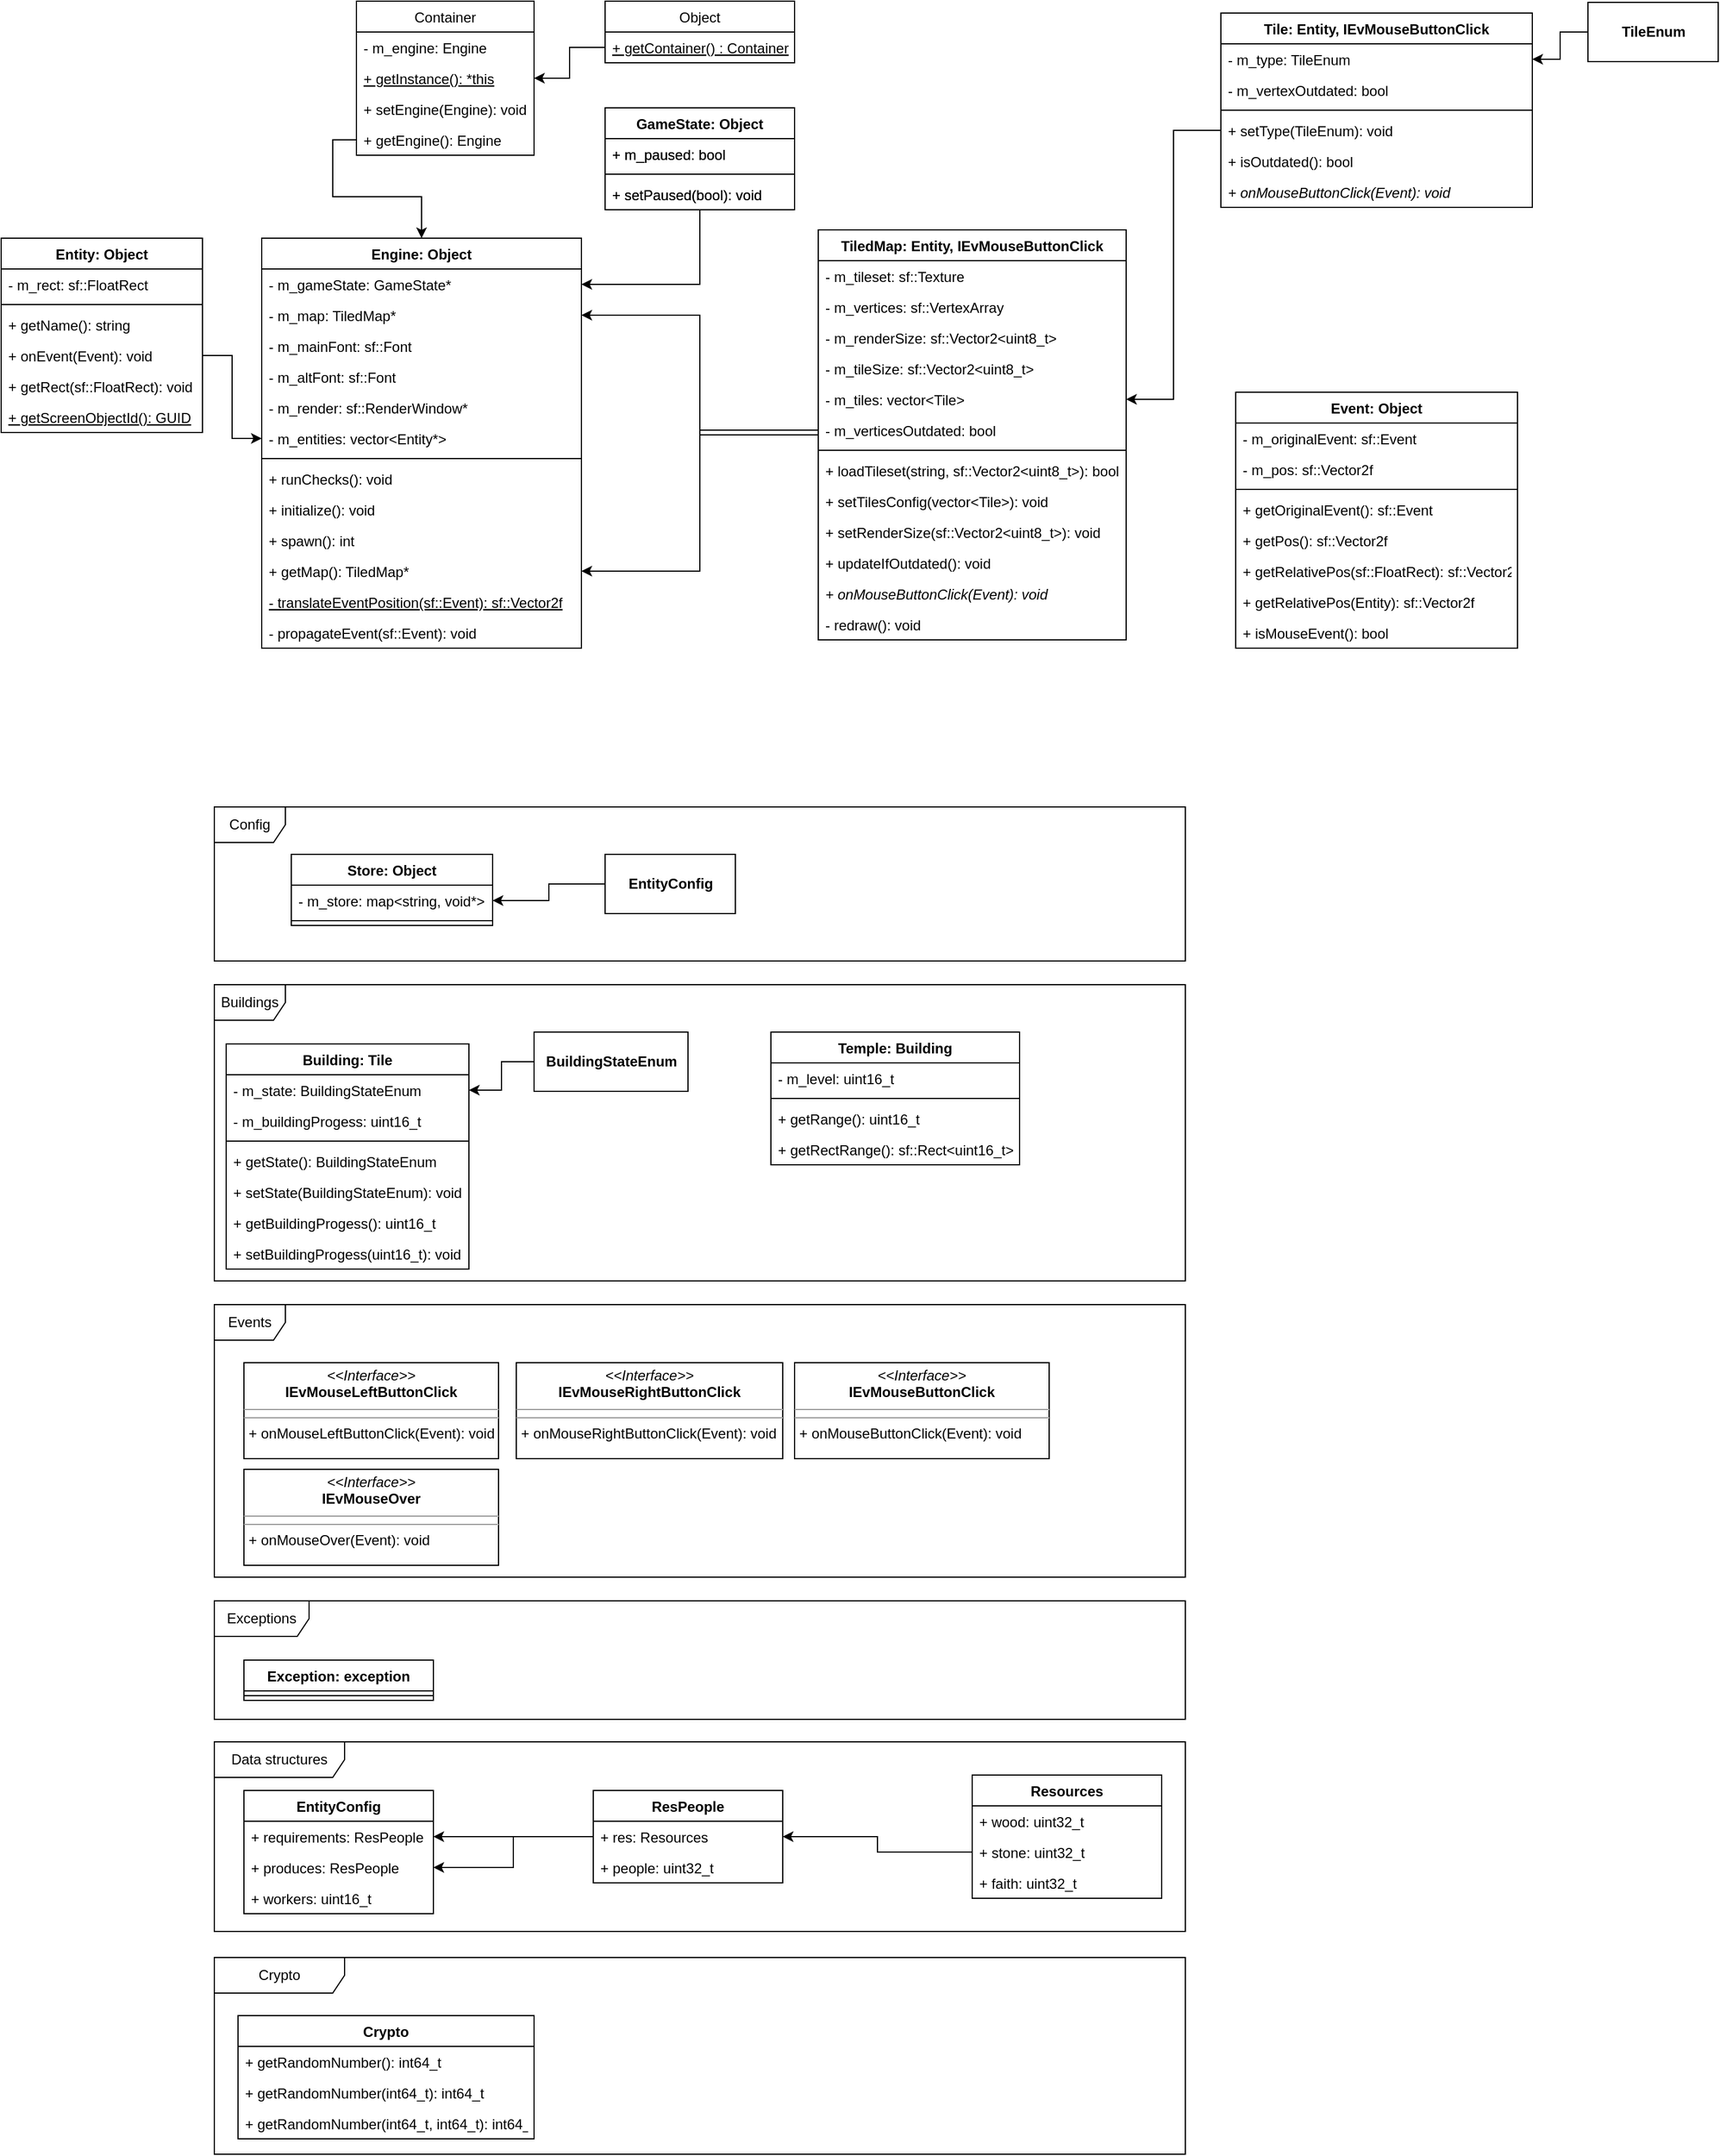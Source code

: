 <mxfile version="13.0.3" type="device"><diagram id="be68WJlmNhID2xN9GZZJ" name="Page-1"><mxGraphModel dx="2048" dy="714" grid="1" gridSize="10" guides="1" tooltips="1" connect="1" arrows="1" fold="1" page="1" pageScale="1" pageWidth="827" pageHeight="1169" math="0" shadow="0"><root><mxCell id="QJHLIfY952PUfhF2oaxG-0"/><mxCell id="QJHLIfY952PUfhF2oaxG-1" parent="QJHLIfY952PUfhF2oaxG-0"/><mxCell id="mEMcGIEEyHtBo-22ZitF-0" value="Object" style="swimlane;fontStyle=0;childLayout=stackLayout;horizontal=1;startSize=26;fillColor=none;horizontalStack=0;resizeParent=1;resizeParentMax=0;resizeLast=0;collapsible=1;marginBottom=0;" parent="QJHLIfY952PUfhF2oaxG-1" vertex="1"><mxGeometry x="330" y="20" width="160" height="52" as="geometry"/></mxCell><mxCell id="mEMcGIEEyHtBo-22ZitF-1" value="+ getContainer() : Container" style="text;strokeColor=none;fillColor=none;align=left;verticalAlign=top;spacingLeft=4;spacingRight=4;overflow=hidden;rotatable=0;points=[[0,0.5],[1,0.5]];portConstraint=eastwest;fontStyle=4" parent="mEMcGIEEyHtBo-22ZitF-0" vertex="1"><mxGeometry y="26" width="160" height="26" as="geometry"/></mxCell><mxCell id="mEMcGIEEyHtBo-22ZitF-5" value="Container" style="swimlane;fontStyle=0;childLayout=stackLayout;horizontal=1;startSize=26;fillColor=none;horizontalStack=0;resizeParent=1;resizeParentMax=0;resizeLast=0;collapsible=1;marginBottom=0;" parent="QJHLIfY952PUfhF2oaxG-1" vertex="1"><mxGeometry x="120" y="20" width="150" height="130" as="geometry"/></mxCell><mxCell id="mEMcGIEEyHtBo-22ZitF-8" value="- m_engine: Engine" style="text;strokeColor=none;fillColor=none;align=left;verticalAlign=top;spacingLeft=4;spacingRight=4;overflow=hidden;rotatable=0;points=[[0,0.5],[1,0.5]];portConstraint=eastwest;" parent="mEMcGIEEyHtBo-22ZitF-5" vertex="1"><mxGeometry y="26" width="150" height="26" as="geometry"/></mxCell><mxCell id="mEMcGIEEyHtBo-22ZitF-6" value="+ getInstance(): *this" style="text;strokeColor=none;fillColor=none;align=left;verticalAlign=top;spacingLeft=4;spacingRight=4;overflow=hidden;rotatable=0;points=[[0,0.5],[1,0.5]];portConstraint=eastwest;fontStyle=4" parent="mEMcGIEEyHtBo-22ZitF-5" vertex="1"><mxGeometry y="52" width="150" height="26" as="geometry"/></mxCell><mxCell id="mEMcGIEEyHtBo-22ZitF-11" value="+ setEngine(Engine): void" style="text;strokeColor=none;fillColor=none;align=left;verticalAlign=top;spacingLeft=4;spacingRight=4;overflow=hidden;rotatable=0;points=[[0,0.5],[1,0.5]];portConstraint=eastwest;" parent="mEMcGIEEyHtBo-22ZitF-5" vertex="1"><mxGeometry y="78" width="150" height="26" as="geometry"/></mxCell><mxCell id="mEMcGIEEyHtBo-22ZitF-12" value="+ getEngine(): Engine" style="text;strokeColor=none;fillColor=none;align=left;verticalAlign=top;spacingLeft=4;spacingRight=4;overflow=hidden;rotatable=0;points=[[0,0.5],[1,0.5]];portConstraint=eastwest;" parent="mEMcGIEEyHtBo-22ZitF-5" vertex="1"><mxGeometry y="104" width="150" height="26" as="geometry"/></mxCell><mxCell id="mEMcGIEEyHtBo-22ZitF-15" style="edgeStyle=orthogonalEdgeStyle;rounded=0;orthogonalLoop=1;jettySize=auto;html=1;" parent="QJHLIfY952PUfhF2oaxG-1" source="mEMcGIEEyHtBo-22ZitF-1" target="mEMcGIEEyHtBo-22ZitF-5" edge="1"><mxGeometry relative="1" as="geometry"/></mxCell><mxCell id="mEMcGIEEyHtBo-22ZitF-20" value="Engine: Object&#10;" style="swimlane;fontStyle=1;align=center;verticalAlign=top;childLayout=stackLayout;horizontal=1;startSize=26;horizontalStack=0;resizeParent=1;resizeParentMax=0;resizeLast=0;collapsible=1;marginBottom=0;" parent="QJHLIfY952PUfhF2oaxG-1" vertex="1"><mxGeometry x="40" y="220" width="270" height="346" as="geometry"><mxRectangle x="40" y="220" width="120" height="26" as="alternateBounds"/></mxGeometry></mxCell><mxCell id="mEMcGIEEyHtBo-22ZitF-21" value="- m_gameState: GameState*" style="text;strokeColor=none;fillColor=none;align=left;verticalAlign=top;spacingLeft=4;spacingRight=4;overflow=hidden;rotatable=0;points=[[0,0.5],[1,0.5]];portConstraint=eastwest;" parent="mEMcGIEEyHtBo-22ZitF-20" vertex="1"><mxGeometry y="26" width="270" height="26" as="geometry"/></mxCell><mxCell id="mEMcGIEEyHtBo-22ZitF-24" value="- m_map: TiledMap*" style="text;strokeColor=none;fillColor=none;align=left;verticalAlign=top;spacingLeft=4;spacingRight=4;overflow=hidden;rotatable=0;points=[[0,0.5],[1,0.5]];portConstraint=eastwest;" parent="mEMcGIEEyHtBo-22ZitF-20" vertex="1"><mxGeometry y="52" width="270" height="26" as="geometry"/></mxCell><mxCell id="mEMcGIEEyHtBo-22ZitF-25" value="- m_mainFont: sf::Font" style="text;strokeColor=none;fillColor=none;align=left;verticalAlign=top;spacingLeft=4;spacingRight=4;overflow=hidden;rotatable=0;points=[[0,0.5],[1,0.5]];portConstraint=eastwest;" parent="mEMcGIEEyHtBo-22ZitF-20" vertex="1"><mxGeometry y="78" width="270" height="26" as="geometry"/></mxCell><mxCell id="mEMcGIEEyHtBo-22ZitF-27" value="- m_altFont: sf::Font" style="text;strokeColor=none;fillColor=none;align=left;verticalAlign=top;spacingLeft=4;spacingRight=4;overflow=hidden;rotatable=0;points=[[0,0.5],[1,0.5]];portConstraint=eastwest;" parent="mEMcGIEEyHtBo-22ZitF-20" vertex="1"><mxGeometry y="104" width="270" height="26" as="geometry"/></mxCell><mxCell id="mEMcGIEEyHtBo-22ZitF-26" value="- m_render: sf::RenderWindow*" style="text;strokeColor=none;fillColor=none;align=left;verticalAlign=top;spacingLeft=4;spacingRight=4;overflow=hidden;rotatable=0;points=[[0,0.5],[1,0.5]];portConstraint=eastwest;" parent="mEMcGIEEyHtBo-22ZitF-20" vertex="1"><mxGeometry y="130" width="270" height="26" as="geometry"/></mxCell><mxCell id="mEMcGIEEyHtBo-22ZitF-28" value="- m_entities: vector&lt;Entity*&gt;" style="text;strokeColor=none;fillColor=none;align=left;verticalAlign=top;spacingLeft=4;spacingRight=4;overflow=hidden;rotatable=0;points=[[0,0.5],[1,0.5]];portConstraint=eastwest;" parent="mEMcGIEEyHtBo-22ZitF-20" vertex="1"><mxGeometry y="156" width="270" height="26" as="geometry"/></mxCell><mxCell id="mEMcGIEEyHtBo-22ZitF-22" value="" style="line;strokeWidth=1;fillColor=none;align=left;verticalAlign=middle;spacingTop=-1;spacingLeft=3;spacingRight=3;rotatable=0;labelPosition=right;points=[];portConstraint=eastwest;" parent="mEMcGIEEyHtBo-22ZitF-20" vertex="1"><mxGeometry y="182" width="270" height="8" as="geometry"/></mxCell><mxCell id="mEMcGIEEyHtBo-22ZitF-23" value="+ runChecks(): void" style="text;strokeColor=none;fillColor=none;align=left;verticalAlign=top;spacingLeft=4;spacingRight=4;overflow=hidden;rotatable=0;points=[[0,0.5],[1,0.5]];portConstraint=eastwest;" parent="mEMcGIEEyHtBo-22ZitF-20" vertex="1"><mxGeometry y="190" width="270" height="26" as="geometry"/></mxCell><mxCell id="mEMcGIEEyHtBo-22ZitF-29" value="+ initialize(): void" style="text;strokeColor=none;fillColor=none;align=left;verticalAlign=top;spacingLeft=4;spacingRight=4;overflow=hidden;rotatable=0;points=[[0,0.5],[1,0.5]];portConstraint=eastwest;" parent="mEMcGIEEyHtBo-22ZitF-20" vertex="1"><mxGeometry y="216" width="270" height="26" as="geometry"/></mxCell><mxCell id="mEMcGIEEyHtBo-22ZitF-30" value="+ spawn(): int" style="text;strokeColor=none;fillColor=none;align=left;verticalAlign=top;spacingLeft=4;spacingRight=4;overflow=hidden;rotatable=0;points=[[0,0.5],[1,0.5]];portConstraint=eastwest;" parent="mEMcGIEEyHtBo-22ZitF-20" vertex="1"><mxGeometry y="242" width="270" height="26" as="geometry"/></mxCell><mxCell id="mEMcGIEEyHtBo-22ZitF-31" value="+ getMap(): TiledMap*" style="text;strokeColor=none;fillColor=none;align=left;verticalAlign=top;spacingLeft=4;spacingRight=4;overflow=hidden;rotatable=0;points=[[0,0.5],[1,0.5]];portConstraint=eastwest;" parent="mEMcGIEEyHtBo-22ZitF-20" vertex="1"><mxGeometry y="268" width="270" height="26" as="geometry"/></mxCell><mxCell id="mEMcGIEEyHtBo-22ZitF-33" value="- translateEventPosition(sf::Event): sf::Vector2f" style="text;strokeColor=none;fillColor=none;align=left;verticalAlign=top;spacingLeft=4;spacingRight=4;overflow=hidden;rotatable=0;points=[[0,0.5],[1,0.5]];portConstraint=eastwest;fontStyle=4" parent="mEMcGIEEyHtBo-22ZitF-20" vertex="1"><mxGeometry y="294" width="270" height="26" as="geometry"/></mxCell><mxCell id="mEMcGIEEyHtBo-22ZitF-32" value="- propagateEvent(sf::Event): void" style="text;strokeColor=none;fillColor=none;align=left;verticalAlign=top;spacingLeft=4;spacingRight=4;overflow=hidden;rotatable=0;points=[[0,0.5],[1,0.5]];portConstraint=eastwest;" parent="mEMcGIEEyHtBo-22ZitF-20" vertex="1"><mxGeometry y="320" width="270" height="26" as="geometry"/></mxCell><mxCell id="mEMcGIEEyHtBo-22ZitF-35" style="edgeStyle=orthogonalEdgeStyle;rounded=0;orthogonalLoop=1;jettySize=auto;html=1;" parent="QJHLIfY952PUfhF2oaxG-1" source="mEMcGIEEyHtBo-22ZitF-12" target="mEMcGIEEyHtBo-22ZitF-20" edge="1"><mxGeometry relative="1" as="geometry"/></mxCell><mxCell id="mEMcGIEEyHtBo-22ZitF-41" style="edgeStyle=orthogonalEdgeStyle;rounded=0;orthogonalLoop=1;jettySize=auto;html=1;" parent="QJHLIfY952PUfhF2oaxG-1" source="mEMcGIEEyHtBo-22ZitF-37" target="mEMcGIEEyHtBo-22ZitF-21" edge="1"><mxGeometry relative="1" as="geometry"/></mxCell><mxCell id="mEMcGIEEyHtBo-22ZitF-37" value="GameState: Object" style="swimlane;fontStyle=1;align=center;verticalAlign=top;childLayout=stackLayout;horizontal=1;startSize=26;horizontalStack=0;resizeParent=1;resizeParentMax=0;resizeLast=0;collapsible=1;marginBottom=0;" parent="QJHLIfY952PUfhF2oaxG-1" vertex="1"><mxGeometry x="330" y="110" width="160" height="86" as="geometry"/></mxCell><mxCell id="mEMcGIEEyHtBo-22ZitF-38" value="+ m_paused: bool" style="text;strokeColor=none;fillColor=none;align=left;verticalAlign=top;spacingLeft=4;spacingRight=4;overflow=hidden;rotatable=0;points=[[0,0.5],[1,0.5]];portConstraint=eastwest;" parent="mEMcGIEEyHtBo-22ZitF-37" vertex="1"><mxGeometry y="26" width="160" height="26" as="geometry"/></mxCell><mxCell id="mEMcGIEEyHtBo-22ZitF-39" value="" style="line;strokeWidth=1;fillColor=none;align=left;verticalAlign=middle;spacingTop=-1;spacingLeft=3;spacingRight=3;rotatable=0;labelPosition=right;points=[];portConstraint=eastwest;" parent="mEMcGIEEyHtBo-22ZitF-37" vertex="1"><mxGeometry y="52" width="160" height="8" as="geometry"/></mxCell><mxCell id="mEMcGIEEyHtBo-22ZitF-40" value="+ setPaused(bool): void" style="text;strokeColor=none;fillColor=none;align=left;verticalAlign=top;spacingLeft=4;spacingRight=4;overflow=hidden;rotatable=0;points=[[0,0.5],[1,0.5]];portConstraint=eastwest;" parent="mEMcGIEEyHtBo-22ZitF-37" vertex="1"><mxGeometry y="60" width="160" height="26" as="geometry"/></mxCell><mxCell id="mEMcGIEEyHtBo-22ZitF-63" style="edgeStyle=orthogonalEdgeStyle;rounded=0;orthogonalLoop=1;jettySize=auto;html=1;" parent="QJHLIfY952PUfhF2oaxG-1" source="mEMcGIEEyHtBo-22ZitF-46" target="mEMcGIEEyHtBo-22ZitF-24" edge="1"><mxGeometry relative="1" as="geometry"/></mxCell><mxCell id="mEMcGIEEyHtBo-22ZitF-46" value="TiledMap: Entity, IEvMouseButtonClick" style="swimlane;fontStyle=1;align=center;verticalAlign=top;childLayout=stackLayout;horizontal=1;startSize=26;horizontalStack=0;resizeParent=1;resizeParentMax=0;resizeLast=0;collapsible=1;marginBottom=0;" parent="QJHLIfY952PUfhF2oaxG-1" vertex="1"><mxGeometry x="510" y="213" width="260" height="346" as="geometry"/></mxCell><mxCell id="mEMcGIEEyHtBo-22ZitF-47" value="- m_tileset: sf::Texture" style="text;strokeColor=none;fillColor=none;align=left;verticalAlign=top;spacingLeft=4;spacingRight=4;overflow=hidden;rotatable=0;points=[[0,0.5],[1,0.5]];portConstraint=eastwest;" parent="mEMcGIEEyHtBo-22ZitF-46" vertex="1"><mxGeometry y="26" width="260" height="26" as="geometry"/></mxCell><mxCell id="mEMcGIEEyHtBo-22ZitF-50" value="- m_vertices: sf::VertexArray" style="text;strokeColor=none;fillColor=none;align=left;verticalAlign=top;spacingLeft=4;spacingRight=4;overflow=hidden;rotatable=0;points=[[0,0.5],[1,0.5]];portConstraint=eastwest;" parent="mEMcGIEEyHtBo-22ZitF-46" vertex="1"><mxGeometry y="52" width="260" height="26" as="geometry"/></mxCell><mxCell id="mEMcGIEEyHtBo-22ZitF-51" value="- m_renderSize: sf::Vector2&lt;uint8_t&gt;" style="text;strokeColor=none;fillColor=none;align=left;verticalAlign=top;spacingLeft=4;spacingRight=4;overflow=hidden;rotatable=0;points=[[0,0.5],[1,0.5]];portConstraint=eastwest;" parent="mEMcGIEEyHtBo-22ZitF-46" vertex="1"><mxGeometry y="78" width="260" height="26" as="geometry"/></mxCell><mxCell id="mEMcGIEEyHtBo-22ZitF-52" value="- m_tileSize: sf::Vector2&lt;uint8_t&gt;" style="text;strokeColor=none;fillColor=none;align=left;verticalAlign=top;spacingLeft=4;spacingRight=4;overflow=hidden;rotatable=0;points=[[0,0.5],[1,0.5]];portConstraint=eastwest;" parent="mEMcGIEEyHtBo-22ZitF-46" vertex="1"><mxGeometry y="104" width="260" height="26" as="geometry"/></mxCell><mxCell id="mEMcGIEEyHtBo-22ZitF-53" value="- m_tiles: vector&lt;Tile&gt;" style="text;strokeColor=none;fillColor=none;align=left;verticalAlign=top;spacingLeft=4;spacingRight=4;overflow=hidden;rotatable=0;points=[[0,0.5],[1,0.5]];portConstraint=eastwest;" parent="mEMcGIEEyHtBo-22ZitF-46" vertex="1"><mxGeometry y="130" width="260" height="26" as="geometry"/></mxCell><mxCell id="mEMcGIEEyHtBo-22ZitF-54" value="- m_verticesOutdated: bool" style="text;strokeColor=none;fillColor=none;align=left;verticalAlign=top;spacingLeft=4;spacingRight=4;overflow=hidden;rotatable=0;points=[[0,0.5],[1,0.5]];portConstraint=eastwest;" parent="mEMcGIEEyHtBo-22ZitF-46" vertex="1"><mxGeometry y="156" width="260" height="26" as="geometry"/></mxCell><mxCell id="mEMcGIEEyHtBo-22ZitF-48" value="" style="line;strokeWidth=1;fillColor=none;align=left;verticalAlign=middle;spacingTop=-1;spacingLeft=3;spacingRight=3;rotatable=0;labelPosition=right;points=[];portConstraint=eastwest;" parent="mEMcGIEEyHtBo-22ZitF-46" vertex="1"><mxGeometry y="182" width="260" height="8" as="geometry"/></mxCell><mxCell id="mEMcGIEEyHtBo-22ZitF-49" value="+ loadTileset(string, sf::Vector2&lt;uint8_t&gt;): bool " style="text;strokeColor=none;fillColor=none;align=left;verticalAlign=top;spacingLeft=4;spacingRight=4;overflow=hidden;rotatable=0;points=[[0,0.5],[1,0.5]];portConstraint=eastwest;" parent="mEMcGIEEyHtBo-22ZitF-46" vertex="1"><mxGeometry y="190" width="260" height="26" as="geometry"/></mxCell><mxCell id="mEMcGIEEyHtBo-22ZitF-55" value="+ setTilesConfig(vector&lt;Tile&gt;): void" style="text;strokeColor=none;fillColor=none;align=left;verticalAlign=top;spacingLeft=4;spacingRight=4;overflow=hidden;rotatable=0;points=[[0,0.5],[1,0.5]];portConstraint=eastwest;" parent="mEMcGIEEyHtBo-22ZitF-46" vertex="1"><mxGeometry y="216" width="260" height="26" as="geometry"/></mxCell><mxCell id="mEMcGIEEyHtBo-22ZitF-56" value="+ setRenderSize(sf::Vector2&lt;uint8_t&gt;): void" style="text;strokeColor=none;fillColor=none;align=left;verticalAlign=top;spacingLeft=4;spacingRight=4;overflow=hidden;rotatable=0;points=[[0,0.5],[1,0.5]];portConstraint=eastwest;" parent="mEMcGIEEyHtBo-22ZitF-46" vertex="1"><mxGeometry y="242" width="260" height="26" as="geometry"/></mxCell><mxCell id="mEMcGIEEyHtBo-22ZitF-57" value="+ updateIfOutdated(): void" style="text;strokeColor=none;fillColor=none;align=left;verticalAlign=top;spacingLeft=4;spacingRight=4;overflow=hidden;rotatable=0;points=[[0,0.5],[1,0.5]];portConstraint=eastwest;" parent="mEMcGIEEyHtBo-22ZitF-46" vertex="1"><mxGeometry y="268" width="260" height="26" as="geometry"/></mxCell><mxCell id="mEMcGIEEyHtBo-22ZitF-60" value="+ onMouseButtonClick(Event): void" style="text;strokeColor=none;fillColor=none;align=left;verticalAlign=top;spacingLeft=4;spacingRight=4;overflow=hidden;rotatable=0;points=[[0,0.5],[1,0.5]];portConstraint=eastwest;fontStyle=2" parent="mEMcGIEEyHtBo-22ZitF-46" vertex="1"><mxGeometry y="294" width="260" height="26" as="geometry"/></mxCell><mxCell id="mEMcGIEEyHtBo-22ZitF-61" value="- redraw(): void" style="text;strokeColor=none;fillColor=none;align=left;verticalAlign=top;spacingLeft=4;spacingRight=4;overflow=hidden;rotatable=0;points=[[0,0.5],[1,0.5]];portConstraint=eastwest;" parent="mEMcGIEEyHtBo-22ZitF-46" vertex="1"><mxGeometry y="320" width="260" height="26" as="geometry"/></mxCell><mxCell id="mEMcGIEEyHtBo-22ZitF-64" value="Entity: Object" style="swimlane;fontStyle=1;align=center;verticalAlign=top;childLayout=stackLayout;horizontal=1;startSize=26;horizontalStack=0;resizeParent=1;resizeParentMax=0;resizeLast=0;collapsible=1;marginBottom=0;" parent="QJHLIfY952PUfhF2oaxG-1" vertex="1"><mxGeometry x="-180" y="220" width="170" height="164" as="geometry"/></mxCell><mxCell id="mEMcGIEEyHtBo-22ZitF-65" value="- m_rect: sf::FloatRect" style="text;strokeColor=none;fillColor=none;align=left;verticalAlign=top;spacingLeft=4;spacingRight=4;overflow=hidden;rotatable=0;points=[[0,0.5],[1,0.5]];portConstraint=eastwest;" parent="mEMcGIEEyHtBo-22ZitF-64" vertex="1"><mxGeometry y="26" width="170" height="26" as="geometry"/></mxCell><mxCell id="mEMcGIEEyHtBo-22ZitF-66" value="" style="line;strokeWidth=1;fillColor=none;align=left;verticalAlign=middle;spacingTop=-1;spacingLeft=3;spacingRight=3;rotatable=0;labelPosition=right;points=[];portConstraint=eastwest;" parent="mEMcGIEEyHtBo-22ZitF-64" vertex="1"><mxGeometry y="52" width="170" height="8" as="geometry"/></mxCell><mxCell id="mEMcGIEEyHtBo-22ZitF-67" value="+ getName(): string" style="text;strokeColor=none;fillColor=none;align=left;verticalAlign=top;spacingLeft=4;spacingRight=4;overflow=hidden;rotatable=0;points=[[0,0.5],[1,0.5]];portConstraint=eastwest;" parent="mEMcGIEEyHtBo-22ZitF-64" vertex="1"><mxGeometry y="60" width="170" height="26" as="geometry"/></mxCell><mxCell id="mEMcGIEEyHtBo-22ZitF-68" value="+ onEvent(Event): void" style="text;strokeColor=none;fillColor=none;align=left;verticalAlign=top;spacingLeft=4;spacingRight=4;overflow=hidden;rotatable=0;points=[[0,0.5],[1,0.5]];portConstraint=eastwest;" parent="mEMcGIEEyHtBo-22ZitF-64" vertex="1"><mxGeometry y="86" width="170" height="26" as="geometry"/></mxCell><mxCell id="mEMcGIEEyHtBo-22ZitF-69" value="+ getRect(sf::FloatRect): void" style="text;strokeColor=none;fillColor=none;align=left;verticalAlign=top;spacingLeft=4;spacingRight=4;overflow=hidden;rotatable=0;points=[[0,0.5],[1,0.5]];portConstraint=eastwest;" parent="mEMcGIEEyHtBo-22ZitF-64" vertex="1"><mxGeometry y="112" width="170" height="26" as="geometry"/></mxCell><mxCell id="mEMcGIEEyHtBo-22ZitF-70" value="+ getScreenObjectId(): GUID" style="text;strokeColor=none;fillColor=none;align=left;verticalAlign=top;spacingLeft=4;spacingRight=4;overflow=hidden;rotatable=0;points=[[0,0.5],[1,0.5]];portConstraint=eastwest;fontStyle=4" parent="mEMcGIEEyHtBo-22ZitF-64" vertex="1"><mxGeometry y="138" width="170" height="26" as="geometry"/></mxCell><mxCell id="mEMcGIEEyHtBo-22ZitF-72" style="edgeStyle=orthogonalEdgeStyle;rounded=0;orthogonalLoop=1;jettySize=auto;html=1;" parent="QJHLIfY952PUfhF2oaxG-1" source="mEMcGIEEyHtBo-22ZitF-68" target="mEMcGIEEyHtBo-22ZitF-28" edge="1"><mxGeometry relative="1" as="geometry"/></mxCell><mxCell id="mEMcGIEEyHtBo-22ZitF-73" style="edgeStyle=orthogonalEdgeStyle;rounded=0;orthogonalLoop=1;jettySize=auto;html=1;" parent="QJHLIfY952PUfhF2oaxG-1" source="mEMcGIEEyHtBo-22ZitF-54" target="mEMcGIEEyHtBo-22ZitF-31" edge="1"><mxGeometry relative="1" as="geometry"/></mxCell><mxCell id="mEMcGIEEyHtBo-22ZitF-92" style="edgeStyle=orthogonalEdgeStyle;rounded=0;orthogonalLoop=1;jettySize=auto;html=1;" parent="QJHLIfY952PUfhF2oaxG-1" source="mEMcGIEEyHtBo-22ZitF-77" target="mEMcGIEEyHtBo-22ZitF-53" edge="1"><mxGeometry relative="1" as="geometry"/></mxCell><mxCell id="mEMcGIEEyHtBo-22ZitF-74" value="Tile: Entity, IEvMouseButtonClick" style="swimlane;fontStyle=1;align=center;verticalAlign=top;childLayout=stackLayout;horizontal=1;startSize=26;horizontalStack=0;resizeParent=1;resizeParentMax=0;resizeLast=0;collapsible=1;marginBottom=0;" parent="QJHLIfY952PUfhF2oaxG-1" vertex="1"><mxGeometry x="850" y="30" width="263" height="164" as="geometry"/></mxCell><mxCell id="mEMcGIEEyHtBo-22ZitF-75" value="- m_type: TileEnum" style="text;strokeColor=none;fillColor=none;align=left;verticalAlign=top;spacingLeft=4;spacingRight=4;overflow=hidden;rotatable=0;points=[[0,0.5],[1,0.5]];portConstraint=eastwest;" parent="mEMcGIEEyHtBo-22ZitF-74" vertex="1"><mxGeometry y="26" width="263" height="26" as="geometry"/></mxCell><mxCell id="mEMcGIEEyHtBo-22ZitF-78" value="- m_vertexOutdated: bool" style="text;strokeColor=none;fillColor=none;align=left;verticalAlign=top;spacingLeft=4;spacingRight=4;overflow=hidden;rotatable=0;points=[[0,0.5],[1,0.5]];portConstraint=eastwest;" parent="mEMcGIEEyHtBo-22ZitF-74" vertex="1"><mxGeometry y="52" width="263" height="26" as="geometry"/></mxCell><mxCell id="mEMcGIEEyHtBo-22ZitF-76" value="" style="line;strokeWidth=1;fillColor=none;align=left;verticalAlign=middle;spacingTop=-1;spacingLeft=3;spacingRight=3;rotatable=0;labelPosition=right;points=[];portConstraint=eastwest;" parent="mEMcGIEEyHtBo-22ZitF-74" vertex="1"><mxGeometry y="78" width="263" height="8" as="geometry"/></mxCell><mxCell id="mEMcGIEEyHtBo-22ZitF-77" value="+ setType(TileEnum): void" style="text;strokeColor=none;fillColor=none;align=left;verticalAlign=top;spacingLeft=4;spacingRight=4;overflow=hidden;rotatable=0;points=[[0,0.5],[1,0.5]];portConstraint=eastwest;" parent="mEMcGIEEyHtBo-22ZitF-74" vertex="1"><mxGeometry y="86" width="263" height="26" as="geometry"/></mxCell><mxCell id="mEMcGIEEyHtBo-22ZitF-79" value="+ isOutdated(): bool" style="text;strokeColor=none;fillColor=none;align=left;verticalAlign=top;spacingLeft=4;spacingRight=4;overflow=hidden;rotatable=0;points=[[0,0.5],[1,0.5]];portConstraint=eastwest;" parent="mEMcGIEEyHtBo-22ZitF-74" vertex="1"><mxGeometry y="112" width="263" height="26" as="geometry"/></mxCell><mxCell id="mEMcGIEEyHtBo-22ZitF-80" value="+ onMouseButtonClick(Event): void" style="text;strokeColor=none;fillColor=none;align=left;verticalAlign=top;spacingLeft=4;spacingRight=4;overflow=hidden;rotatable=0;points=[[0,0.5],[1,0.5]];portConstraint=eastwest;fontStyle=2" parent="mEMcGIEEyHtBo-22ZitF-74" vertex="1"><mxGeometry y="138" width="263" height="26" as="geometry"/></mxCell><mxCell id="mEMcGIEEyHtBo-22ZitF-113" style="edgeStyle=orthogonalEdgeStyle;rounded=0;orthogonalLoop=1;jettySize=auto;html=1;" parent="QJHLIfY952PUfhF2oaxG-1" source="mEMcGIEEyHtBo-22ZitF-112" target="mEMcGIEEyHtBo-22ZitF-75" edge="1"><mxGeometry relative="1" as="geometry"/></mxCell><mxCell id="mEMcGIEEyHtBo-22ZitF-112" value="&lt;b&gt;TileEnum&lt;/b&gt;" style="html=1;" parent="QJHLIfY952PUfhF2oaxG-1" vertex="1"><mxGeometry x="1160" y="21" width="110" height="50" as="geometry"/></mxCell><mxCell id="mEMcGIEEyHtBo-22ZitF-93" value="Event: Object" style="swimlane;fontStyle=1;align=center;verticalAlign=top;childLayout=stackLayout;horizontal=1;startSize=26;horizontalStack=0;resizeParent=1;resizeParentMax=0;resizeLast=0;collapsible=1;marginBottom=0;" parent="QJHLIfY952PUfhF2oaxG-1" vertex="1"><mxGeometry x="862.5" y="350" width="238" height="216" as="geometry"/></mxCell><mxCell id="mEMcGIEEyHtBo-22ZitF-94" value="- m_originalEvent: sf::Event" style="text;strokeColor=none;fillColor=none;align=left;verticalAlign=top;spacingLeft=4;spacingRight=4;overflow=hidden;rotatable=0;points=[[0,0.5],[1,0.5]];portConstraint=eastwest;" parent="mEMcGIEEyHtBo-22ZitF-93" vertex="1"><mxGeometry y="26" width="238" height="26" as="geometry"/></mxCell><mxCell id="mEMcGIEEyHtBo-22ZitF-97" value="- m_pos: sf::Vector2f" style="text;strokeColor=none;fillColor=none;align=left;verticalAlign=top;spacingLeft=4;spacingRight=4;overflow=hidden;rotatable=0;points=[[0,0.5],[1,0.5]];portConstraint=eastwest;" parent="mEMcGIEEyHtBo-22ZitF-93" vertex="1"><mxGeometry y="52" width="238" height="26" as="geometry"/></mxCell><mxCell id="mEMcGIEEyHtBo-22ZitF-95" value="" style="line;strokeWidth=1;fillColor=none;align=left;verticalAlign=middle;spacingTop=-1;spacingLeft=3;spacingRight=3;rotatable=0;labelPosition=right;points=[];portConstraint=eastwest;" parent="mEMcGIEEyHtBo-22ZitF-93" vertex="1"><mxGeometry y="78" width="238" height="8" as="geometry"/></mxCell><mxCell id="mEMcGIEEyHtBo-22ZitF-96" value="+ getOriginalEvent(): sf::Event" style="text;strokeColor=none;fillColor=none;align=left;verticalAlign=top;spacingLeft=4;spacingRight=4;overflow=hidden;rotatable=0;points=[[0,0.5],[1,0.5]];portConstraint=eastwest;" parent="mEMcGIEEyHtBo-22ZitF-93" vertex="1"><mxGeometry y="86" width="238" height="26" as="geometry"/></mxCell><mxCell id="mEMcGIEEyHtBo-22ZitF-98" value="+ getPos(): sf::Vector2f" style="text;strokeColor=none;fillColor=none;align=left;verticalAlign=top;spacingLeft=4;spacingRight=4;overflow=hidden;rotatable=0;points=[[0,0.5],[1,0.5]];portConstraint=eastwest;" parent="mEMcGIEEyHtBo-22ZitF-93" vertex="1"><mxGeometry y="112" width="238" height="26" as="geometry"/></mxCell><mxCell id="mEMcGIEEyHtBo-22ZitF-99" value="+ getRelativePos(sf::FloatRect): sf::Vector2f" style="text;strokeColor=none;fillColor=none;align=left;verticalAlign=top;spacingLeft=4;spacingRight=4;overflow=hidden;rotatable=0;points=[[0,0.5],[1,0.5]];portConstraint=eastwest;" parent="mEMcGIEEyHtBo-22ZitF-93" vertex="1"><mxGeometry y="138" width="238" height="26" as="geometry"/></mxCell><mxCell id="mEMcGIEEyHtBo-22ZitF-100" value="+ getRelativePos(Entity): sf::Vector2f" style="text;strokeColor=none;fillColor=none;align=left;verticalAlign=top;spacingLeft=4;spacingRight=4;overflow=hidden;rotatable=0;points=[[0,0.5],[1,0.5]];portConstraint=eastwest;" parent="mEMcGIEEyHtBo-22ZitF-93" vertex="1"><mxGeometry y="164" width="238" height="26" as="geometry"/></mxCell><mxCell id="mEMcGIEEyHtBo-22ZitF-101" value="+ isMouseEvent(): bool" style="text;strokeColor=none;fillColor=none;align=left;verticalAlign=top;spacingLeft=4;spacingRight=4;overflow=hidden;rotatable=0;points=[[0,0.5],[1,0.5]];portConstraint=eastwest;" parent="mEMcGIEEyHtBo-22ZitF-93" vertex="1"><mxGeometry y="190" width="238" height="26" as="geometry"/></mxCell><mxCell id="mEMcGIEEyHtBo-22ZitF-115" value="GameState: Object" style="swimlane;fontStyle=1;align=center;verticalAlign=top;childLayout=stackLayout;horizontal=1;startSize=26;horizontalStack=0;resizeParent=1;resizeParentMax=0;resizeLast=0;collapsible=1;marginBottom=0;" parent="QJHLIfY952PUfhF2oaxG-1" vertex="1"><mxGeometry x="330" y="110" width="160" height="86" as="geometry"/></mxCell><mxCell id="mEMcGIEEyHtBo-22ZitF-116" value="+ m_paused: bool" style="text;strokeColor=none;fillColor=none;align=left;verticalAlign=top;spacingLeft=4;spacingRight=4;overflow=hidden;rotatable=0;points=[[0,0.5],[1,0.5]];portConstraint=eastwest;" parent="mEMcGIEEyHtBo-22ZitF-115" vertex="1"><mxGeometry y="26" width="160" height="26" as="geometry"/></mxCell><mxCell id="mEMcGIEEyHtBo-22ZitF-117" value="" style="line;strokeWidth=1;fillColor=none;align=left;verticalAlign=middle;spacingTop=-1;spacingLeft=3;spacingRight=3;rotatable=0;labelPosition=right;points=[];portConstraint=eastwest;" parent="mEMcGIEEyHtBo-22ZitF-115" vertex="1"><mxGeometry y="52" width="160" height="8" as="geometry"/></mxCell><mxCell id="mEMcGIEEyHtBo-22ZitF-118" value="+ setPaused(bool): void" style="text;strokeColor=none;fillColor=none;align=left;verticalAlign=top;spacingLeft=4;spacingRight=4;overflow=hidden;rotatable=0;points=[[0,0.5],[1,0.5]];portConstraint=eastwest;" parent="mEMcGIEEyHtBo-22ZitF-115" vertex="1"><mxGeometry y="60" width="160" height="26" as="geometry"/></mxCell><mxCell id="mEMcGIEEyHtBo-22ZitF-123" value="Config" style="shape=umlFrame;whiteSpace=wrap;html=1;" parent="QJHLIfY952PUfhF2oaxG-1" vertex="1"><mxGeometry y="700" width="820" height="130" as="geometry"/></mxCell><mxCell id="mEMcGIEEyHtBo-22ZitF-124" value="Buildings" style="shape=umlFrame;whiteSpace=wrap;html=1;" parent="QJHLIfY952PUfhF2oaxG-1" vertex="1"><mxGeometry y="850" width="820" height="250" as="geometry"/></mxCell><mxCell id="mEMcGIEEyHtBo-22ZitF-125" value="Building: Tile" style="swimlane;fontStyle=1;align=center;verticalAlign=top;childLayout=stackLayout;horizontal=1;startSize=26;horizontalStack=0;resizeParent=1;resizeParentMax=0;resizeLast=0;collapsible=1;marginBottom=0;" parent="QJHLIfY952PUfhF2oaxG-1" vertex="1"><mxGeometry x="10" y="900" width="205" height="190" as="geometry"/></mxCell><mxCell id="mEMcGIEEyHtBo-22ZitF-126" value="- m_state: BuildingStateEnum" style="text;strokeColor=none;fillColor=none;align=left;verticalAlign=top;spacingLeft=4;spacingRight=4;overflow=hidden;rotatable=0;points=[[0,0.5],[1,0.5]];portConstraint=eastwest;" parent="mEMcGIEEyHtBo-22ZitF-125" vertex="1"><mxGeometry y="26" width="205" height="26" as="geometry"/></mxCell><mxCell id="mEMcGIEEyHtBo-22ZitF-129" value="- m_buildingProgess: uint16_t" style="text;strokeColor=none;fillColor=none;align=left;verticalAlign=top;spacingLeft=4;spacingRight=4;overflow=hidden;rotatable=0;points=[[0,0.5],[1,0.5]];portConstraint=eastwest;" parent="mEMcGIEEyHtBo-22ZitF-125" vertex="1"><mxGeometry y="52" width="205" height="26" as="geometry"/></mxCell><mxCell id="mEMcGIEEyHtBo-22ZitF-127" value="" style="line;strokeWidth=1;fillColor=none;align=left;verticalAlign=middle;spacingTop=-1;spacingLeft=3;spacingRight=3;rotatable=0;labelPosition=right;points=[];portConstraint=eastwest;" parent="mEMcGIEEyHtBo-22ZitF-125" vertex="1"><mxGeometry y="78" width="205" height="8" as="geometry"/></mxCell><mxCell id="mEMcGIEEyHtBo-22ZitF-128" value="+ getState(): BuildingStateEnum" style="text;strokeColor=none;fillColor=none;align=left;verticalAlign=top;spacingLeft=4;spacingRight=4;overflow=hidden;rotatable=0;points=[[0,0.5],[1,0.5]];portConstraint=eastwest;" parent="mEMcGIEEyHtBo-22ZitF-125" vertex="1"><mxGeometry y="86" width="205" height="26" as="geometry"/></mxCell><mxCell id="mEMcGIEEyHtBo-22ZitF-131" value="+ setState(BuildingStateEnum): void" style="text;strokeColor=none;fillColor=none;align=left;verticalAlign=top;spacingLeft=4;spacingRight=4;overflow=hidden;rotatable=0;points=[[0,0.5],[1,0.5]];portConstraint=eastwest;" parent="mEMcGIEEyHtBo-22ZitF-125" vertex="1"><mxGeometry y="112" width="205" height="26" as="geometry"/></mxCell><mxCell id="mEMcGIEEyHtBo-22ZitF-132" value="+ getBuildingProgess(): uint16_t" style="text;strokeColor=none;fillColor=none;align=left;verticalAlign=top;spacingLeft=4;spacingRight=4;overflow=hidden;rotatable=0;points=[[0,0.5],[1,0.5]];portConstraint=eastwest;" parent="mEMcGIEEyHtBo-22ZitF-125" vertex="1"><mxGeometry y="138" width="205" height="26" as="geometry"/></mxCell><mxCell id="mEMcGIEEyHtBo-22ZitF-133" value="+ setBuildingProgess(uint16_t): void" style="text;strokeColor=none;fillColor=none;align=left;verticalAlign=top;spacingLeft=4;spacingRight=4;overflow=hidden;rotatable=0;points=[[0,0.5],[1,0.5]];portConstraint=eastwest;" parent="mEMcGIEEyHtBo-22ZitF-125" vertex="1"><mxGeometry y="164" width="205" height="26" as="geometry"/></mxCell><mxCell id="mEMcGIEEyHtBo-22ZitF-137" style="edgeStyle=orthogonalEdgeStyle;rounded=0;orthogonalLoop=1;jettySize=auto;html=1;" parent="QJHLIfY952PUfhF2oaxG-1" source="mEMcGIEEyHtBo-22ZitF-135" target="mEMcGIEEyHtBo-22ZitF-126" edge="1"><mxGeometry relative="1" as="geometry"/></mxCell><mxCell id="mEMcGIEEyHtBo-22ZitF-135" value="&lt;b&gt;BuildingStateEnum&lt;/b&gt;" style="html=1;" parent="QJHLIfY952PUfhF2oaxG-1" vertex="1"><mxGeometry x="270" y="890" width="130" height="50" as="geometry"/></mxCell><mxCell id="mEMcGIEEyHtBo-22ZitF-138" value="Temple: Building" style="swimlane;fontStyle=1;align=center;verticalAlign=top;childLayout=stackLayout;horizontal=1;startSize=26;horizontalStack=0;resizeParent=1;resizeParentMax=0;resizeLast=0;collapsible=1;marginBottom=0;" parent="QJHLIfY952PUfhF2oaxG-1" vertex="1"><mxGeometry x="470" y="890" width="210" height="112" as="geometry"/></mxCell><mxCell id="mEMcGIEEyHtBo-22ZitF-139" value="- m_level: uint16_t" style="text;strokeColor=none;fillColor=none;align=left;verticalAlign=top;spacingLeft=4;spacingRight=4;overflow=hidden;rotatable=0;points=[[0,0.5],[1,0.5]];portConstraint=eastwest;" parent="mEMcGIEEyHtBo-22ZitF-138" vertex="1"><mxGeometry y="26" width="210" height="26" as="geometry"/></mxCell><mxCell id="mEMcGIEEyHtBo-22ZitF-140" value="" style="line;strokeWidth=1;fillColor=none;align=left;verticalAlign=middle;spacingTop=-1;spacingLeft=3;spacingRight=3;rotatable=0;labelPosition=right;points=[];portConstraint=eastwest;" parent="mEMcGIEEyHtBo-22ZitF-138" vertex="1"><mxGeometry y="52" width="210" height="8" as="geometry"/></mxCell><mxCell id="mEMcGIEEyHtBo-22ZitF-141" value="+ getRange(): uint16_t" style="text;strokeColor=none;fillColor=none;align=left;verticalAlign=top;spacingLeft=4;spacingRight=4;overflow=hidden;rotatable=0;points=[[0,0.5],[1,0.5]];portConstraint=eastwest;" parent="mEMcGIEEyHtBo-22ZitF-138" vertex="1"><mxGeometry y="60" width="210" height="26" as="geometry"/></mxCell><mxCell id="mEMcGIEEyHtBo-22ZitF-142" value="+ getRectRange(): sf::Rect&lt;uint16_t&gt;" style="text;strokeColor=none;fillColor=none;align=left;verticalAlign=top;spacingLeft=4;spacingRight=4;overflow=hidden;rotatable=0;points=[[0,0.5],[1,0.5]];portConstraint=eastwest;" parent="mEMcGIEEyHtBo-22ZitF-138" vertex="1"><mxGeometry y="86" width="210" height="26" as="geometry"/></mxCell><mxCell id="mEMcGIEEyHtBo-22ZitF-143" style="edgeStyle=orthogonalEdgeStyle;rounded=0;orthogonalLoop=1;jettySize=auto;html=1;exitX=1;exitY=0.5;exitDx=0;exitDy=0;" parent="mEMcGIEEyHtBo-22ZitF-138" source="mEMcGIEEyHtBo-22ZitF-139" target="mEMcGIEEyHtBo-22ZitF-139" edge="1"><mxGeometry relative="1" as="geometry"/></mxCell><mxCell id="mEMcGIEEyHtBo-22ZitF-144" value="Events" style="shape=umlFrame;whiteSpace=wrap;html=1;" parent="QJHLIfY952PUfhF2oaxG-1" vertex="1"><mxGeometry y="1120" width="820" height="230" as="geometry"/></mxCell><mxCell id="mEMcGIEEyHtBo-22ZitF-145" value="&lt;p style=&quot;margin: 0px ; margin-top: 4px ; text-align: center&quot;&gt;&lt;i&gt;&amp;lt;&amp;lt;Interface&amp;gt;&amp;gt;&lt;/i&gt;&lt;br&gt;&lt;b&gt;IEvMouseLeftButtonClick&lt;/b&gt;&lt;/p&gt;&lt;hr size=&quot;1&quot;&gt;&lt;hr size=&quot;1&quot;&gt;&lt;p style=&quot;margin: 0px ; margin-left: 4px&quot;&gt;+ onMouseLeftButtonClick(Event): void&lt;br&gt;&lt;/p&gt;" style="verticalAlign=top;align=left;overflow=fill;fontSize=12;fontFamily=Helvetica;html=1;" parent="QJHLIfY952PUfhF2oaxG-1" vertex="1"><mxGeometry x="25" y="1169" width="215" height="81" as="geometry"/></mxCell><mxCell id="mEMcGIEEyHtBo-22ZitF-146" value="&lt;p style=&quot;margin: 0px ; margin-top: 4px ; text-align: center&quot;&gt;&lt;i&gt;&amp;lt;&amp;lt;Interface&amp;gt;&amp;gt;&lt;/i&gt;&lt;br&gt;&lt;b&gt;IEvMouseRightButtonClick&lt;/b&gt;&lt;/p&gt;&lt;hr size=&quot;1&quot;&gt;&lt;hr size=&quot;1&quot;&gt;&lt;p style=&quot;margin: 0px ; margin-left: 4px&quot;&gt;+ onMouseRightButtonClick(Event): void&lt;br&gt;&lt;/p&gt;" style="verticalAlign=top;align=left;overflow=fill;fontSize=12;fontFamily=Helvetica;html=1;" parent="QJHLIfY952PUfhF2oaxG-1" vertex="1"><mxGeometry x="255" y="1169" width="225" height="81" as="geometry"/></mxCell><mxCell id="mEMcGIEEyHtBo-22ZitF-147" value="&lt;p style=&quot;margin: 0px ; margin-top: 4px ; text-align: center&quot;&gt;&lt;i&gt;&amp;lt;&amp;lt;Interface&amp;gt;&amp;gt;&lt;/i&gt;&lt;br&gt;&lt;b&gt;IEvMouseButtonClick&lt;/b&gt;&lt;/p&gt;&lt;hr size=&quot;1&quot;&gt;&lt;hr size=&quot;1&quot;&gt;&lt;p style=&quot;margin: 0px ; margin-left: 4px&quot;&gt;+ onMouseButtonClick(Event): void&lt;br&gt;&lt;/p&gt;" style="verticalAlign=top;align=left;overflow=fill;fontSize=12;fontFamily=Helvetica;html=1;" parent="QJHLIfY952PUfhF2oaxG-1" vertex="1"><mxGeometry x="490" y="1169" width="215" height="81" as="geometry"/></mxCell><mxCell id="mEMcGIEEyHtBo-22ZitF-148" value="&lt;p style=&quot;margin: 0px ; margin-top: 4px ; text-align: center&quot;&gt;&lt;i&gt;&amp;lt;&amp;lt;Interface&amp;gt;&amp;gt;&lt;/i&gt;&lt;br&gt;&lt;b&gt;IEvMouseOver&lt;/b&gt;&lt;/p&gt;&lt;hr size=&quot;1&quot;&gt;&lt;hr size=&quot;1&quot;&gt;&lt;p style=&quot;margin: 0px ; margin-left: 4px&quot;&gt;+ onMouseOver(Event): void&lt;br&gt;&lt;/p&gt;" style="verticalAlign=top;align=left;overflow=fill;fontSize=12;fontFamily=Helvetica;html=1;" parent="QJHLIfY952PUfhF2oaxG-1" vertex="1"><mxGeometry x="25" y="1259" width="215" height="81" as="geometry"/></mxCell><mxCell id="mEMcGIEEyHtBo-22ZitF-119" value="Store: Object" style="swimlane;fontStyle=1;align=center;verticalAlign=top;childLayout=stackLayout;horizontal=1;startSize=26;horizontalStack=0;resizeParent=1;resizeParentMax=0;resizeLast=0;collapsible=1;marginBottom=0;" parent="QJHLIfY952PUfhF2oaxG-1" vertex="1"><mxGeometry x="65" y="740" width="170" height="60" as="geometry"/></mxCell><mxCell id="mEMcGIEEyHtBo-22ZitF-120" value="- m_store: map&lt;string, void*&gt;" style="text;strokeColor=none;fillColor=none;align=left;verticalAlign=top;spacingLeft=4;spacingRight=4;overflow=hidden;rotatable=0;points=[[0,0.5],[1,0.5]];portConstraint=eastwest;" parent="mEMcGIEEyHtBo-22ZitF-119" vertex="1"><mxGeometry y="26" width="170" height="26" as="geometry"/></mxCell><mxCell id="mEMcGIEEyHtBo-22ZitF-121" value="" style="line;strokeWidth=1;fillColor=none;align=left;verticalAlign=middle;spacingTop=-1;spacingLeft=3;spacingRight=3;rotatable=0;labelPosition=right;points=[];portConstraint=eastwest;" parent="mEMcGIEEyHtBo-22ZitF-119" vertex="1"><mxGeometry y="52" width="170" height="8" as="geometry"/></mxCell><mxCell id="mEMcGIEEyHtBo-22ZitF-150" value="Exceptions" style="shape=umlFrame;whiteSpace=wrap;html=1;width=80;height=30;" parent="QJHLIfY952PUfhF2oaxG-1" vertex="1"><mxGeometry y="1370" width="820" height="100" as="geometry"/></mxCell><mxCell id="mEMcGIEEyHtBo-22ZitF-151" value="Exception: exception" style="swimlane;fontStyle=1;align=center;verticalAlign=top;childLayout=stackLayout;horizontal=1;startSize=26;horizontalStack=0;resizeParent=1;resizeParentMax=0;resizeLast=0;collapsible=1;marginBottom=0;" parent="QJHLIfY952PUfhF2oaxG-1" vertex="1"><mxGeometry x="25" y="1420" width="160" height="34" as="geometry"/></mxCell><mxCell id="mEMcGIEEyHtBo-22ZitF-153" value="" style="line;strokeWidth=1;fillColor=none;align=left;verticalAlign=middle;spacingTop=-1;spacingLeft=3;spacingRight=3;rotatable=0;labelPosition=right;points=[];portConstraint=eastwest;" parent="mEMcGIEEyHtBo-22ZitF-151" vertex="1"><mxGeometry y="26" width="160" height="8" as="geometry"/></mxCell><mxCell id="mEMcGIEEyHtBo-22ZitF-155" value="Data structures" style="shape=umlFrame;whiteSpace=wrap;html=1;width=110;height=30;" parent="QJHLIfY952PUfhF2oaxG-1" vertex="1"><mxGeometry y="1489" width="820" height="160" as="geometry"/></mxCell><mxCell id="mEMcGIEEyHtBo-22ZitF-156" value="EntityConfig" style="swimlane;fontStyle=1;align=center;verticalAlign=top;childLayout=stackLayout;horizontal=1;startSize=26;horizontalStack=0;resizeParent=1;resizeParentMax=0;resizeLast=0;collapsible=1;marginBottom=0;swimlaneLine=1;" parent="QJHLIfY952PUfhF2oaxG-1" vertex="1"><mxGeometry x="25" y="1530" width="160" height="104" as="geometry"/></mxCell><mxCell id="mEMcGIEEyHtBo-22ZitF-157" value="+ requirements: ResPeople" style="text;strokeColor=none;fillColor=none;align=left;verticalAlign=top;spacingLeft=4;spacingRight=4;overflow=hidden;rotatable=0;points=[[0,0.5],[1,0.5]];portConstraint=eastwest;" parent="mEMcGIEEyHtBo-22ZitF-156" vertex="1"><mxGeometry y="26" width="160" height="26" as="geometry"/></mxCell><mxCell id="mEMcGIEEyHtBo-22ZitF-160" value="+ produces: ResPeople" style="text;strokeColor=none;fillColor=none;align=left;verticalAlign=top;spacingLeft=4;spacingRight=4;overflow=hidden;rotatable=0;points=[[0,0.5],[1,0.5]];portConstraint=eastwest;" parent="mEMcGIEEyHtBo-22ZitF-156" vertex="1"><mxGeometry y="52" width="160" height="26" as="geometry"/></mxCell><mxCell id="mEMcGIEEyHtBo-22ZitF-161" value="+ workers: uint16_t" style="text;strokeColor=none;fillColor=none;align=left;verticalAlign=top;spacingLeft=4;spacingRight=4;overflow=hidden;rotatable=0;points=[[0,0.5],[1,0.5]];portConstraint=eastwest;" parent="mEMcGIEEyHtBo-22ZitF-156" vertex="1"><mxGeometry y="78" width="160" height="26" as="geometry"/></mxCell><mxCell id="mEMcGIEEyHtBo-22ZitF-172" style="edgeStyle=orthogonalEdgeStyle;rounded=0;orthogonalLoop=1;jettySize=auto;html=1;entryX=1;entryY=0.5;entryDx=0;entryDy=0;" parent="QJHLIfY952PUfhF2oaxG-1" source="mEMcGIEEyHtBo-22ZitF-170" target="mEMcGIEEyHtBo-22ZitF-165" edge="1"><mxGeometry relative="1" as="geometry"/></mxCell><mxCell id="mEMcGIEEyHtBo-22ZitF-173" style="edgeStyle=orthogonalEdgeStyle;rounded=0;orthogonalLoop=1;jettySize=auto;html=1;entryX=1;entryY=0.5;entryDx=0;entryDy=0;" parent="QJHLIfY952PUfhF2oaxG-1" source="mEMcGIEEyHtBo-22ZitF-165" target="mEMcGIEEyHtBo-22ZitF-160" edge="1"><mxGeometry relative="1" as="geometry"/></mxCell><mxCell id="mEMcGIEEyHtBo-22ZitF-167" value="Resources" style="swimlane;fontStyle=1;align=center;verticalAlign=top;childLayout=stackLayout;horizontal=1;startSize=26;horizontalStack=0;resizeParent=1;resizeParentMax=0;resizeLast=0;collapsible=1;marginBottom=0;swimlaneLine=1;" parent="QJHLIfY952PUfhF2oaxG-1" vertex="1"><mxGeometry x="640" y="1517" width="160" height="104" as="geometry"/></mxCell><mxCell id="mEMcGIEEyHtBo-22ZitF-169" value="+ wood: uint32_t" style="text;strokeColor=none;fillColor=none;align=left;verticalAlign=top;spacingLeft=4;spacingRight=4;overflow=hidden;rotatable=0;points=[[0,0.5],[1,0.5]];portConstraint=eastwest;" parent="mEMcGIEEyHtBo-22ZitF-167" vertex="1"><mxGeometry y="26" width="160" height="26" as="geometry"/></mxCell><mxCell id="mEMcGIEEyHtBo-22ZitF-170" value="+ stone: uint32_t" style="text;strokeColor=none;fillColor=none;align=left;verticalAlign=top;spacingLeft=4;spacingRight=4;overflow=hidden;rotatable=0;points=[[0,0.5],[1,0.5]];portConstraint=eastwest;" parent="mEMcGIEEyHtBo-22ZitF-167" vertex="1"><mxGeometry y="52" width="160" height="26" as="geometry"/></mxCell><mxCell id="mEMcGIEEyHtBo-22ZitF-171" value="+ faith: uint32_t" style="text;strokeColor=none;fillColor=none;align=left;verticalAlign=top;spacingLeft=4;spacingRight=4;overflow=hidden;rotatable=0;points=[[0,0.5],[1,0.5]];portConstraint=eastwest;" parent="mEMcGIEEyHtBo-22ZitF-167" vertex="1"><mxGeometry y="78" width="160" height="26" as="geometry"/></mxCell><mxCell id="mEMcGIEEyHtBo-22ZitF-177" style="edgeStyle=orthogonalEdgeStyle;rounded=0;orthogonalLoop=1;jettySize=auto;html=1;entryX=1;entryY=0.5;entryDx=0;entryDy=0;" parent="QJHLIfY952PUfhF2oaxG-1" source="mEMcGIEEyHtBo-22ZitF-162" target="mEMcGIEEyHtBo-22ZitF-157" edge="1"><mxGeometry relative="1" as="geometry"/></mxCell><mxCell id="mEMcGIEEyHtBo-22ZitF-162" value="ResPeople" style="swimlane;fontStyle=1;align=center;verticalAlign=top;childLayout=stackLayout;horizontal=1;startSize=26;horizontalStack=0;resizeParent=1;resizeParentMax=0;resizeLast=0;collapsible=1;marginBottom=0;swimlaneLine=1;" parent="QJHLIfY952PUfhF2oaxG-1" vertex="1"><mxGeometry x="320" y="1530" width="160" height="78" as="geometry"/></mxCell><mxCell id="mEMcGIEEyHtBo-22ZitF-165" value="+ res: Resources" style="text;strokeColor=none;fillColor=none;align=left;verticalAlign=top;spacingLeft=4;spacingRight=4;overflow=hidden;rotatable=0;points=[[0,0.5],[1,0.5]];portConstraint=eastwest;" parent="mEMcGIEEyHtBo-22ZitF-162" vertex="1"><mxGeometry y="26" width="160" height="26" as="geometry"/></mxCell><mxCell id="mEMcGIEEyHtBo-22ZitF-166" value="+ people: uint32_t" style="text;strokeColor=none;fillColor=none;align=left;verticalAlign=top;spacingLeft=4;spacingRight=4;overflow=hidden;rotatable=0;points=[[0,0.5],[1,0.5]];portConstraint=eastwest;" parent="mEMcGIEEyHtBo-22ZitF-162" vertex="1"><mxGeometry y="52" width="160" height="26" as="geometry"/></mxCell><mxCell id="mEMcGIEEyHtBo-22ZitF-178" value="Crypto" style="shape=umlFrame;whiteSpace=wrap;html=1;width=110;height=30;" parent="QJHLIfY952PUfhF2oaxG-1" vertex="1"><mxGeometry y="1671" width="820" height="166" as="geometry"/></mxCell><mxCell id="mEMcGIEEyHtBo-22ZitF-183" value="Crypto" style="swimlane;fontStyle=1;align=center;verticalAlign=top;childLayout=stackLayout;horizontal=1;startSize=26;horizontalStack=0;resizeParent=1;resizeParentMax=0;resizeLast=0;collapsible=1;marginBottom=0;" parent="QJHLIfY952PUfhF2oaxG-1" vertex="1"><mxGeometry x="20" y="1720" width="250" height="104" as="geometry"/></mxCell><mxCell id="mEMcGIEEyHtBo-22ZitF-186" value="+ getRandomNumber(): int64_t" style="text;strokeColor=none;fillColor=none;align=left;verticalAlign=top;spacingLeft=4;spacingRight=4;overflow=hidden;rotatable=0;points=[[0,0.5],[1,0.5]];portConstraint=eastwest;" parent="mEMcGIEEyHtBo-22ZitF-183" vertex="1"><mxGeometry y="26" width="250" height="26" as="geometry"/></mxCell><mxCell id="mEMcGIEEyHtBo-22ZitF-187" value="+ getRandomNumber(int64_t): int64_t" style="text;strokeColor=none;fillColor=none;align=left;verticalAlign=top;spacingLeft=4;spacingRight=4;overflow=hidden;rotatable=0;points=[[0,0.5],[1,0.5]];portConstraint=eastwest;" parent="mEMcGIEEyHtBo-22ZitF-183" vertex="1"><mxGeometry y="52" width="250" height="26" as="geometry"/></mxCell><mxCell id="mEMcGIEEyHtBo-22ZitF-188" value="+ getRandomNumber(int64_t, int64_t): int64_t" style="text;strokeColor=none;fillColor=none;align=left;verticalAlign=top;spacingLeft=4;spacingRight=4;overflow=hidden;rotatable=0;points=[[0,0.5],[1,0.5]];portConstraint=eastwest;" parent="mEMcGIEEyHtBo-22ZitF-183" vertex="1"><mxGeometry y="78" width="250" height="26" as="geometry"/></mxCell><mxCell id="mEMcGIEEyHtBo-22ZitF-190" style="edgeStyle=orthogonalEdgeStyle;rounded=0;orthogonalLoop=1;jettySize=auto;html=1;" parent="QJHLIfY952PUfhF2oaxG-1" source="mEMcGIEEyHtBo-22ZitF-189" target="mEMcGIEEyHtBo-22ZitF-120" edge="1"><mxGeometry relative="1" as="geometry"/></mxCell><mxCell id="mEMcGIEEyHtBo-22ZitF-189" value="EntityConfig" style="html=1;fontStyle=1" parent="QJHLIfY952PUfhF2oaxG-1" vertex="1"><mxGeometry x="330" y="740" width="110" height="50" as="geometry"/></mxCell></root></mxGraphModel></diagram></mxfile>